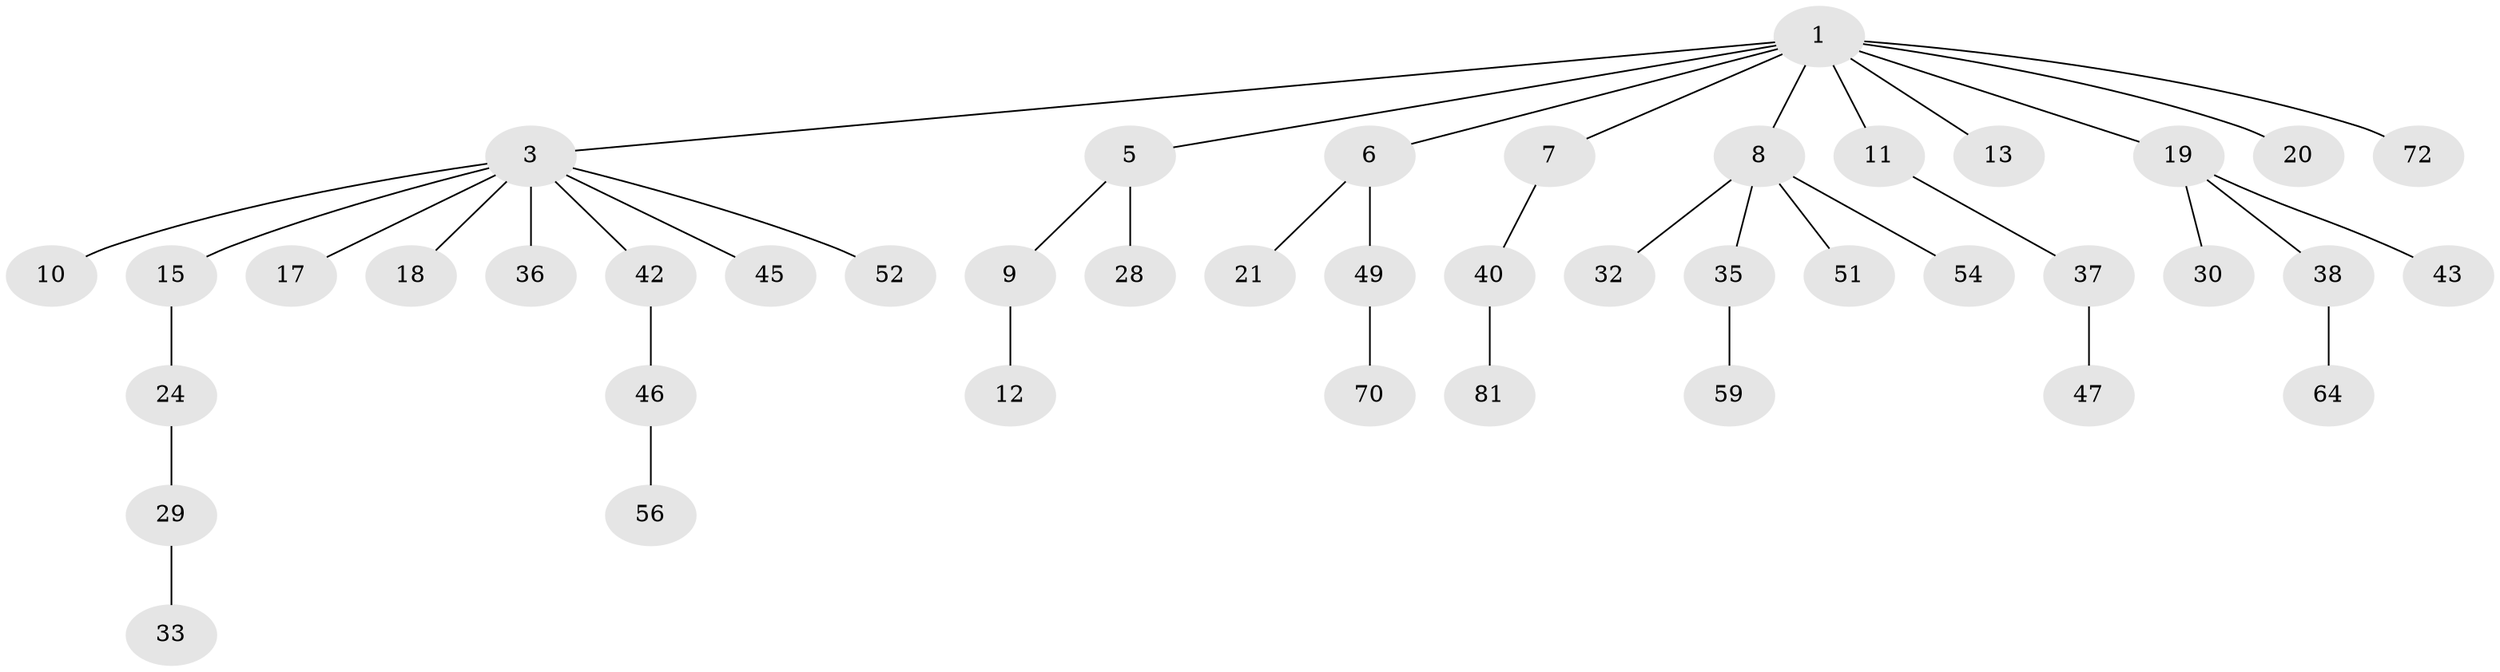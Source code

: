 // original degree distribution, {7: 0.011494252873563218, 5: 0.034482758620689655, 6: 0.011494252873563218, 4: 0.05747126436781609, 3: 0.14942528735632185, 1: 0.4942528735632184, 2: 0.2413793103448276}
// Generated by graph-tools (version 1.1) at 2025/19/03/04/25 18:19:21]
// undirected, 43 vertices, 42 edges
graph export_dot {
graph [start="1"]
  node [color=gray90,style=filled];
  1 [super="+2"];
  3 [super="+4"];
  5 [super="+34"];
  6;
  7 [super="+84+39+57"];
  8 [super="+23+22+14"];
  9 [super="+25"];
  10 [super="+73+67"];
  11 [super="+82+16"];
  12 [super="+27+66"];
  13;
  15;
  17;
  18 [super="+85+78"];
  19;
  20 [super="+44"];
  21 [super="+69"];
  24 [super="+50"];
  28 [super="+71"];
  29;
  30;
  32;
  33;
  35 [super="+55+74"];
  36 [super="+62+63"];
  37;
  38;
  40;
  42;
  43;
  45 [super="+58+76"];
  46 [super="+61"];
  47 [super="+68"];
  49 [super="+53"];
  51;
  52;
  54;
  56;
  59 [super="+65"];
  64;
  70;
  72;
  81;
  1 -- 5;
  1 -- 7;
  1 -- 13;
  1 -- 19;
  1 -- 20;
  1 -- 72;
  1 -- 3;
  1 -- 6;
  1 -- 8;
  1 -- 11;
  3 -- 10;
  3 -- 18;
  3 -- 52;
  3 -- 17;
  3 -- 36;
  3 -- 42;
  3 -- 45;
  3 -- 15;
  5 -- 9;
  5 -- 28;
  6 -- 21;
  6 -- 49;
  7 -- 40;
  8 -- 35;
  8 -- 54;
  8 -- 32;
  8 -- 51;
  9 -- 12;
  11 -- 37;
  15 -- 24;
  19 -- 30;
  19 -- 38;
  19 -- 43;
  24 -- 29;
  29 -- 33;
  35 -- 59;
  37 -- 47;
  38 -- 64;
  40 -- 81;
  42 -- 46;
  46 -- 56;
  49 -- 70;
}
